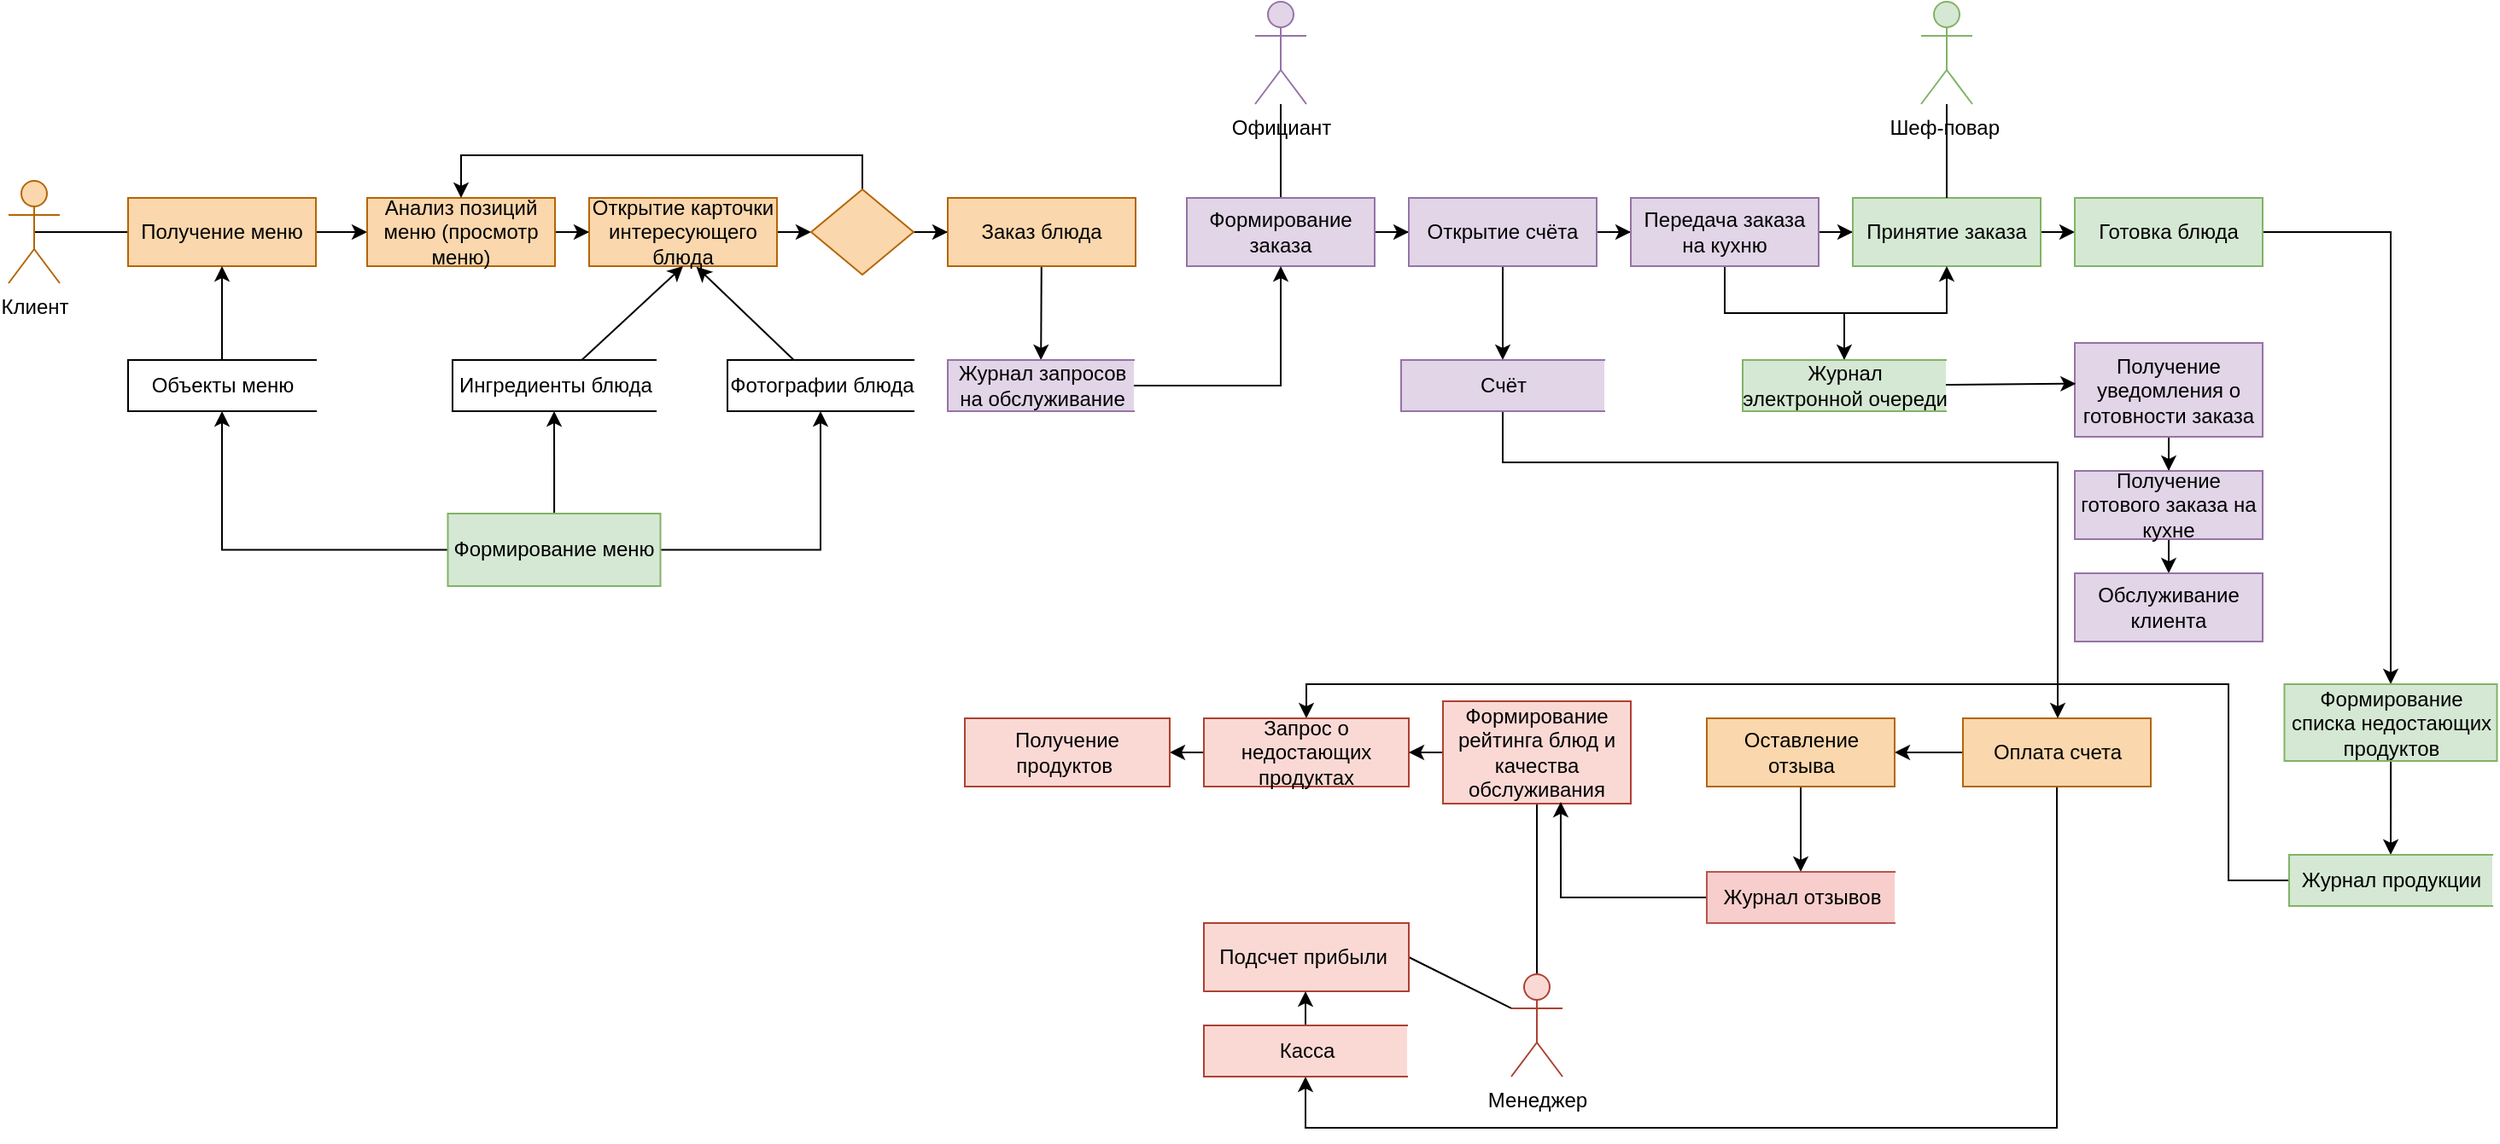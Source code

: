 <mxfile version="15.4.3" type="github">
  <diagram id="nGhzScu0w4sPOhvbiOy2" name="Page-1">
    <mxGraphModel dx="965" dy="561" grid="1" gridSize="10" guides="1" tooltips="1" connect="1" arrows="1" fold="1" page="1" pageScale="1" pageWidth="827" pageHeight="1169" math="0" shadow="0">
      <root>
        <mxCell id="0" />
        <mxCell id="1" parent="0" />
        <mxCell id="5d1MTNIgyIdPS4blu5-G-6" style="edgeStyle=orthogonalEdgeStyle;rounded=0;orthogonalLoop=1;jettySize=auto;html=1;exitX=0.5;exitY=0.5;exitDx=0;exitDy=0;exitPerimeter=0;endArrow=none;endFill=0;strokeColor=default;" parent="1" source="5d1MTNIgyIdPS4blu5-G-1" target="5d1MTNIgyIdPS4blu5-G-3" edge="1">
          <mxGeometry relative="1" as="geometry" />
        </mxCell>
        <mxCell id="5d1MTNIgyIdPS4blu5-G-1" value="Клиент" style="shape=umlActor;verticalLabelPosition=bottom;verticalAlign=top;html=1;outlineConnect=0;fillColor=#fad7ac;strokeColor=#b46504;" parent="1" vertex="1">
          <mxGeometry x="100" y="205" width="30" height="60" as="geometry" />
        </mxCell>
        <mxCell id="5d1MTNIgyIdPS4blu5-G-10" value="" style="edgeStyle=orthogonalEdgeStyle;rounded=0;orthogonalLoop=1;jettySize=auto;html=1;endArrow=classic;endFill=1;strokeColor=default;" parent="1" source="5d1MTNIgyIdPS4blu5-G-3" target="5d1MTNIgyIdPS4blu5-G-9" edge="1">
          <mxGeometry relative="1" as="geometry" />
        </mxCell>
        <mxCell id="5d1MTNIgyIdPS4blu5-G-3" value="Получение меню" style="rounded=0;whiteSpace=wrap;html=1;fillColor=#fad7ac;strokeColor=#b46504;" parent="1" vertex="1">
          <mxGeometry x="170" y="215" width="110" height="40" as="geometry" />
        </mxCell>
        <mxCell id="5d1MTNIgyIdPS4blu5-G-12" value="" style="edgeStyle=orthogonalEdgeStyle;rounded=0;orthogonalLoop=1;jettySize=auto;html=1;endArrow=classic;endFill=1;strokeColor=default;" parent="1" source="5d1MTNIgyIdPS4blu5-G-9" target="5d1MTNIgyIdPS4blu5-G-11" edge="1">
          <mxGeometry relative="1" as="geometry" />
        </mxCell>
        <mxCell id="5d1MTNIgyIdPS4blu5-G-9" value="Анализ позиций меню (просмотр меню)" style="rounded=0;whiteSpace=wrap;html=1;fillColor=#fad7ac;strokeColor=#b46504;" parent="1" vertex="1">
          <mxGeometry x="310" y="215" width="110" height="40" as="geometry" />
        </mxCell>
        <mxCell id="5d1MTNIgyIdPS4blu5-G-18" style="edgeStyle=orthogonalEdgeStyle;rounded=0;orthogonalLoop=1;jettySize=auto;html=1;exitX=1;exitY=0.5;exitDx=0;exitDy=0;entryX=0;entryY=0.5;entryDx=0;entryDy=0;endArrow=classic;endFill=1;strokeColor=default;" parent="1" source="5d1MTNIgyIdPS4blu5-G-11" target="5d1MTNIgyIdPS4blu5-G-14" edge="1">
          <mxGeometry relative="1" as="geometry" />
        </mxCell>
        <mxCell id="5d1MTNIgyIdPS4blu5-G-11" value="Открытие карточки интересующего блюда" style="rounded=0;whiteSpace=wrap;html=1;fillColor=#fad7ac;strokeColor=#b46504;" parent="1" vertex="1">
          <mxGeometry x="440" y="215" width="110" height="40" as="geometry" />
        </mxCell>
        <mxCell id="5d1MTNIgyIdPS4blu5-G-15" style="edgeStyle=orthogonalEdgeStyle;rounded=0;orthogonalLoop=1;jettySize=auto;html=1;exitX=0.5;exitY=0;exitDx=0;exitDy=0;entryX=0.5;entryY=0;entryDx=0;entryDy=0;endArrow=classic;endFill=1;strokeColor=default;" parent="1" source="5d1MTNIgyIdPS4blu5-G-14" target="5d1MTNIgyIdPS4blu5-G-9" edge="1">
          <mxGeometry relative="1" as="geometry" />
        </mxCell>
        <mxCell id="5d1MTNIgyIdPS4blu5-G-19" style="edgeStyle=orthogonalEdgeStyle;rounded=0;orthogonalLoop=1;jettySize=auto;html=1;exitX=1;exitY=0.5;exitDx=0;exitDy=0;endArrow=classic;endFill=1;strokeColor=default;" parent="1" source="5d1MTNIgyIdPS4blu5-G-14" target="5d1MTNIgyIdPS4blu5-G-16" edge="1">
          <mxGeometry relative="1" as="geometry" />
        </mxCell>
        <mxCell id="5d1MTNIgyIdPS4blu5-G-14" value="" style="rhombus;whiteSpace=wrap;html=1;rounded=0;fillColor=#fad7ac;strokeColor=#b46504;" parent="1" vertex="1">
          <mxGeometry x="570" y="210" width="60" height="50" as="geometry" />
        </mxCell>
        <mxCell id="tXcFCOacGo3yS5a86gHN-16" value="" style="edgeStyle=none;rounded=0;orthogonalLoop=1;jettySize=auto;html=1;" parent="1" source="5d1MTNIgyIdPS4blu5-G-16" target="tXcFCOacGo3yS5a86gHN-14" edge="1">
          <mxGeometry relative="1" as="geometry" />
        </mxCell>
        <mxCell id="5d1MTNIgyIdPS4blu5-G-16" value="Заказ блюда" style="rounded=0;whiteSpace=wrap;html=1;fillColor=#fad7ac;strokeColor=#b46504;" parent="1" vertex="1">
          <mxGeometry x="650" y="215" width="110" height="40" as="geometry" />
        </mxCell>
        <mxCell id="5d1MTNIgyIdPS4blu5-G-62" value="" style="edgeStyle=orthogonalEdgeStyle;rounded=0;orthogonalLoop=1;jettySize=auto;html=1;endArrow=none;endFill=0;strokeColor=default;" parent="1" source="5d1MTNIgyIdPS4blu5-G-20" target="5d1MTNIgyIdPS4blu5-G-21" edge="1">
          <mxGeometry relative="1" as="geometry" />
        </mxCell>
        <mxCell id="5d1MTNIgyIdPS4blu5-G-20" value="Официант" style="shape=umlActor;verticalLabelPosition=bottom;verticalAlign=top;html=1;outlineConnect=0;rounded=0;fillColor=#e1d5e7;strokeColor=#9673a6;" parent="1" vertex="1">
          <mxGeometry x="830" y="100" width="30" height="60" as="geometry" />
        </mxCell>
        <mxCell id="5d1MTNIgyIdPS4blu5-G-24" style="edgeStyle=orthogonalEdgeStyle;rounded=0;orthogonalLoop=1;jettySize=auto;html=1;exitX=1;exitY=0.5;exitDx=0;exitDy=0;endArrow=classic;endFill=1;strokeColor=default;" parent="1" source="5d1MTNIgyIdPS4blu5-G-21" target="5d1MTNIgyIdPS4blu5-G-22" edge="1">
          <mxGeometry relative="1" as="geometry" />
        </mxCell>
        <mxCell id="5d1MTNIgyIdPS4blu5-G-21" value="Формирование заказа" style="rounded=0;whiteSpace=wrap;html=1;fillColor=#e1d5e7;strokeColor=#9673a6;" parent="1" vertex="1">
          <mxGeometry x="790" y="215" width="110" height="40" as="geometry" />
        </mxCell>
        <mxCell id="5d1MTNIgyIdPS4blu5-G-27" style="edgeStyle=orthogonalEdgeStyle;rounded=0;orthogonalLoop=1;jettySize=auto;html=1;exitX=1;exitY=0.5;exitDx=0;exitDy=0;endArrow=classic;endFill=1;strokeColor=default;" parent="1" source="5d1MTNIgyIdPS4blu5-G-22" target="5d1MTNIgyIdPS4blu5-G-25" edge="1">
          <mxGeometry relative="1" as="geometry" />
        </mxCell>
        <mxCell id="5i7k2K3RuOkxoXRuPaDP-1" style="edgeStyle=orthogonalEdgeStyle;rounded=0;orthogonalLoop=1;jettySize=auto;html=1;" parent="1" source="5d1MTNIgyIdPS4blu5-G-22" edge="1">
          <mxGeometry relative="1" as="geometry">
            <mxPoint x="975" y="310" as="targetPoint" />
          </mxGeometry>
        </mxCell>
        <mxCell id="5d1MTNIgyIdPS4blu5-G-22" value="Открытие счёта" style="rounded=0;whiteSpace=wrap;html=1;fillColor=#e1d5e7;strokeColor=#9673a6;" parent="1" vertex="1">
          <mxGeometry x="920" y="215" width="110" height="40" as="geometry" />
        </mxCell>
        <mxCell id="5d1MTNIgyIdPS4blu5-G-28" style="edgeStyle=orthogonalEdgeStyle;rounded=0;orthogonalLoop=1;jettySize=auto;html=1;exitX=1;exitY=0.5;exitDx=0;exitDy=0;endArrow=classic;endFill=1;strokeColor=default;" parent="1" source="5d1MTNIgyIdPS4blu5-G-25" target="5d1MTNIgyIdPS4blu5-G-26" edge="1">
          <mxGeometry relative="1" as="geometry" />
        </mxCell>
        <mxCell id="tXcFCOacGo3yS5a86gHN-19" value="" style="edgeStyle=orthogonalEdgeStyle;rounded=0;orthogonalLoop=1;jettySize=auto;html=1;" parent="1" source="5d1MTNIgyIdPS4blu5-G-25" target="tXcFCOacGo3yS5a86gHN-18" edge="1">
          <mxGeometry relative="1" as="geometry" />
        </mxCell>
        <mxCell id="5d1MTNIgyIdPS4blu5-G-25" value="Передача заказа на кухню" style="rounded=0;whiteSpace=wrap;html=1;fillColor=#e1d5e7;strokeColor=#9673a6;" parent="1" vertex="1">
          <mxGeometry x="1050" y="215" width="110" height="40" as="geometry" />
        </mxCell>
        <mxCell id="CcBVJNswqVSOJrU5NbKI-8" value="" style="edgeStyle=none;rounded=0;orthogonalLoop=1;jettySize=auto;html=1;startArrow=none;startFill=0;endArrow=classic;endFill=1;" edge="1" parent="1" source="5d1MTNIgyIdPS4blu5-G-26">
          <mxGeometry relative="1" as="geometry">
            <mxPoint x="1310" y="235" as="targetPoint" />
          </mxGeometry>
        </mxCell>
        <mxCell id="5d1MTNIgyIdPS4blu5-G-26" value="Принятие заказа" style="rounded=0;whiteSpace=wrap;html=1;fillColor=#d5e8d4;strokeColor=#82b366;" parent="1" vertex="1">
          <mxGeometry x="1180" y="215" width="110" height="40" as="geometry" />
        </mxCell>
        <mxCell id="5d1MTNIgyIdPS4blu5-G-65" style="edgeStyle=orthogonalEdgeStyle;rounded=0;orthogonalLoop=1;jettySize=auto;html=1;entryX=0.5;entryY=0;entryDx=0;entryDy=0;endArrow=classic;endFill=1;strokeColor=default;" parent="1" source="5d1MTNIgyIdPS4blu5-G-54" target="5d1MTNIgyIdPS4blu5-G-63" edge="1">
          <mxGeometry relative="1" as="geometry">
            <mxPoint x="1365" y="360" as="sourcePoint" />
          </mxGeometry>
        </mxCell>
        <mxCell id="5d1MTNIgyIdPS4blu5-G-54" value="Получение уведомления о готовности заказа" style="rounded=0;whiteSpace=wrap;html=1;fillColor=#e1d5e7;strokeColor=#9673a6;" parent="1" vertex="1">
          <mxGeometry x="1310" y="300" width="110" height="55" as="geometry" />
        </mxCell>
        <mxCell id="5d1MTNIgyIdPS4blu5-G-66" style="edgeStyle=orthogonalEdgeStyle;rounded=0;orthogonalLoop=1;jettySize=auto;html=1;exitX=0.5;exitY=1;exitDx=0;exitDy=0;entryX=0.5;entryY=0;entryDx=0;entryDy=0;endArrow=classic;endFill=1;strokeColor=default;" parent="1" source="5d1MTNIgyIdPS4blu5-G-63" target="5d1MTNIgyIdPS4blu5-G-64" edge="1">
          <mxGeometry relative="1" as="geometry" />
        </mxCell>
        <mxCell id="5d1MTNIgyIdPS4blu5-G-63" value="Получение готового заказа на кухне" style="rounded=0;whiteSpace=wrap;html=1;fillColor=#e1d5e7;strokeColor=#9673a6;" parent="1" vertex="1">
          <mxGeometry x="1310" y="375" width="110" height="40" as="geometry" />
        </mxCell>
        <mxCell id="5d1MTNIgyIdPS4blu5-G-64" value="Обслуживание клиента" style="rounded=0;whiteSpace=wrap;html=1;fillColor=#e1d5e7;strokeColor=#9673a6;" parent="1" vertex="1">
          <mxGeometry x="1310" y="435" width="110" height="40" as="geometry" />
        </mxCell>
        <mxCell id="5d1MTNIgyIdPS4blu5-G-70" style="edgeStyle=orthogonalEdgeStyle;rounded=0;orthogonalLoop=1;jettySize=auto;html=1;exitX=0;exitY=0.5;exitDx=0;exitDy=0;endArrow=classic;endFill=1;strokeColor=default;" parent="1" source="5d1MTNIgyIdPS4blu5-G-67" target="5d1MTNIgyIdPS4blu5-G-69" edge="1">
          <mxGeometry relative="1" as="geometry" />
        </mxCell>
        <mxCell id="CcBVJNswqVSOJrU5NbKI-20" style="edgeStyle=orthogonalEdgeStyle;rounded=0;orthogonalLoop=1;jettySize=auto;html=1;entryX=0.5;entryY=1;entryDx=0;entryDy=0;startArrow=none;startFill=0;endArrow=classic;endFill=1;" edge="1" parent="1" source="5d1MTNIgyIdPS4blu5-G-67" target="tXcFCOacGo3yS5a86gHN-34">
          <mxGeometry relative="1" as="geometry">
            <Array as="points">
              <mxPoint x="1300" y="760" />
              <mxPoint x="860" y="760" />
            </Array>
          </mxGeometry>
        </mxCell>
        <mxCell id="5d1MTNIgyIdPS4blu5-G-67" value="Оплата счета" style="rounded=0;whiteSpace=wrap;html=1;fillColor=#fad7ac;strokeColor=#b46504;" parent="1" vertex="1">
          <mxGeometry x="1244.5" y="520" width="110" height="40" as="geometry" />
        </mxCell>
        <mxCell id="tXcFCOacGo3yS5a86gHN-28" value="" style="edgeStyle=orthogonalEdgeStyle;rounded=0;orthogonalLoop=1;jettySize=auto;html=1;" parent="1" source="5d1MTNIgyIdPS4blu5-G-69" target="tXcFCOacGo3yS5a86gHN-27" edge="1">
          <mxGeometry relative="1" as="geometry" />
        </mxCell>
        <mxCell id="5d1MTNIgyIdPS4blu5-G-69" value="Оставление отзыва" style="rounded=0;whiteSpace=wrap;html=1;fillColor=#fad7ac;strokeColor=#b46504;" parent="1" vertex="1">
          <mxGeometry x="1094.5" y="520" width="110" height="40" as="geometry" />
        </mxCell>
        <mxCell id="5d1MTNIgyIdPS4blu5-G-78" value="" style="edgeStyle=orthogonalEdgeStyle;rounded=0;orthogonalLoop=1;jettySize=auto;html=1;endArrow=none;endFill=0;strokeColor=default;" parent="1" source="5d1MTNIgyIdPS4blu5-G-71" edge="1">
          <mxGeometry relative="1" as="geometry">
            <mxPoint x="995" y="570" as="targetPoint" />
          </mxGeometry>
        </mxCell>
        <mxCell id="CcBVJNswqVSOJrU5NbKI-1" style="rounded=0;orthogonalLoop=1;jettySize=auto;html=1;exitX=0;exitY=0.333;exitDx=0;exitDy=0;exitPerimeter=0;entryX=1;entryY=0.5;entryDx=0;entryDy=0;endArrow=none;endFill=0;" edge="1" parent="1" source="5d1MTNIgyIdPS4blu5-G-71" target="5d1MTNIgyIdPS4blu5-G-96">
          <mxGeometry relative="1" as="geometry" />
        </mxCell>
        <mxCell id="5d1MTNIgyIdPS4blu5-G-71" value="Менеджер" style="shape=umlActor;verticalLabelPosition=bottom;verticalAlign=top;html=1;outlineConnect=0;rounded=0;fillColor=#fad9d5;strokeColor=#ae4132;" parent="1" vertex="1">
          <mxGeometry x="980" y="670" width="30" height="60" as="geometry" />
        </mxCell>
        <mxCell id="5d1MTNIgyIdPS4blu5-G-82" style="edgeStyle=orthogonalEdgeStyle;rounded=0;orthogonalLoop=1;jettySize=auto;html=1;exitX=0;exitY=0.5;exitDx=0;exitDy=0;entryX=1;entryY=0.5;entryDx=0;entryDy=0;endArrow=classic;endFill=1;strokeColor=default;" parent="1" source="5d1MTNIgyIdPS4blu5-G-79" edge="1">
          <mxGeometry relative="1" as="geometry">
            <mxPoint x="780" y="540" as="targetPoint" />
          </mxGeometry>
        </mxCell>
        <mxCell id="CcBVJNswqVSOJrU5NbKI-19" style="edgeStyle=orthogonalEdgeStyle;rounded=0;orthogonalLoop=1;jettySize=auto;html=1;entryX=0;entryY=0.5;entryDx=0;entryDy=0;startArrow=classic;startFill=1;endArrow=none;endFill=0;" edge="1" parent="1" source="5d1MTNIgyIdPS4blu5-G-79" target="CcBVJNswqVSOJrU5NbKI-16">
          <mxGeometry relative="1" as="geometry">
            <Array as="points">
              <mxPoint x="860" y="500" />
              <mxPoint x="1400" y="500" />
              <mxPoint x="1400" y="615" />
            </Array>
          </mxGeometry>
        </mxCell>
        <mxCell id="5d1MTNIgyIdPS4blu5-G-79" value="Запрос о недостающих продуктах" style="rounded=0;whiteSpace=wrap;html=1;fillColor=#fad9d5;strokeColor=#ae4132;" parent="1" vertex="1">
          <mxGeometry x="800" y="520" width="120" height="40" as="geometry" />
        </mxCell>
        <mxCell id="5d1MTNIgyIdPS4blu5-G-94" style="edgeStyle=none;rounded=0;orthogonalLoop=1;jettySize=auto;html=1;exitX=0;exitY=0.5;exitDx=0;exitDy=0;endArrow=classic;endFill=1;strokeColor=default;" parent="1" source="5d1MTNIgyIdPS4blu5-G-83" target="5d1MTNIgyIdPS4blu5-G-79" edge="1">
          <mxGeometry relative="1" as="geometry" />
        </mxCell>
        <mxCell id="5d1MTNIgyIdPS4blu5-G-83" value="Формирование рейтинга блюд и качества обслуживания" style="rounded=0;whiteSpace=wrap;html=1;fillColor=#fad9d5;strokeColor=#ae4132;" parent="1" vertex="1">
          <mxGeometry x="940" y="510" width="110" height="60" as="geometry" />
        </mxCell>
        <mxCell id="5d1MTNIgyIdPS4blu5-G-92" value="&lt;span style=&quot;font-weight: normal&quot;&gt;Получение продуктов&amp;nbsp;&lt;/span&gt;" style="rounded=0;whiteSpace=wrap;html=1;fillColor=#fad9d5;strokeColor=#ae4132;fontStyle=1" parent="1" vertex="1">
          <mxGeometry x="660" y="520" width="120" height="40" as="geometry" />
        </mxCell>
        <mxCell id="5d1MTNIgyIdPS4blu5-G-96" value="&lt;span style=&quot;font-weight: normal&quot;&gt;Подсчет прибыли&amp;nbsp;&lt;/span&gt;" style="rounded=0;whiteSpace=wrap;html=1;fillColor=#fad9d5;strokeColor=#ae4132;fontStyle=1" parent="1" vertex="1">
          <mxGeometry x="800" y="640" width="120" height="40" as="geometry" />
        </mxCell>
        <mxCell id="tXcFCOacGo3yS5a86gHN-4" value="" style="edgeStyle=orthogonalEdgeStyle;rounded=0;orthogonalLoop=1;jettySize=auto;html=1;" parent="1" source="tXcFCOacGo3yS5a86gHN-1" target="5d1MTNIgyIdPS4blu5-G-3" edge="1">
          <mxGeometry relative="1" as="geometry" />
        </mxCell>
        <mxCell id="tXcFCOacGo3yS5a86gHN-1" value="Объекты меню" style="html=1;dashed=0;whitespace=wrap;shape=partialRectangle;right=0;" parent="1" vertex="1">
          <mxGeometry x="170" y="310" width="110" height="30" as="geometry" />
        </mxCell>
        <mxCell id="tXcFCOacGo3yS5a86gHN-11" style="rounded=0;orthogonalLoop=1;jettySize=auto;html=1;entryX=0.5;entryY=1;entryDx=0;entryDy=0;" parent="1" source="tXcFCOacGo3yS5a86gHN-8" target="5d1MTNIgyIdPS4blu5-G-11" edge="1">
          <mxGeometry relative="1" as="geometry" />
        </mxCell>
        <mxCell id="tXcFCOacGo3yS5a86gHN-8" value="Ингредиенты блюда" style="html=1;dashed=0;whitespace=wrap;shape=partialRectangle;right=0;" parent="1" vertex="1">
          <mxGeometry x="360" y="310" width="119" height="30" as="geometry" />
        </mxCell>
        <mxCell id="tXcFCOacGo3yS5a86gHN-13" style="edgeStyle=none;rounded=0;orthogonalLoop=1;jettySize=auto;html=1;entryX=0.571;entryY=1.008;entryDx=0;entryDy=0;entryPerimeter=0;" parent="1" source="tXcFCOacGo3yS5a86gHN-9" target="5d1MTNIgyIdPS4blu5-G-11" edge="1">
          <mxGeometry relative="1" as="geometry" />
        </mxCell>
        <mxCell id="tXcFCOacGo3yS5a86gHN-9" value="Фотографии блюда" style="html=1;dashed=0;whitespace=wrap;shape=partialRectangle;right=0;" parent="1" vertex="1">
          <mxGeometry x="521" y="310" width="109" height="30" as="geometry" />
        </mxCell>
        <mxCell id="tXcFCOacGo3yS5a86gHN-17" style="edgeStyle=orthogonalEdgeStyle;rounded=0;orthogonalLoop=1;jettySize=auto;html=1;entryX=0.5;entryY=1;entryDx=0;entryDy=0;" parent="1" source="tXcFCOacGo3yS5a86gHN-14" target="5d1MTNIgyIdPS4blu5-G-21" edge="1">
          <mxGeometry relative="1" as="geometry" />
        </mxCell>
        <mxCell id="tXcFCOacGo3yS5a86gHN-14" value="Журнал запросов&lt;br&gt;на обслуживание" style="html=1;dashed=0;whitespace=wrap;shape=partialRectangle;right=0;fillColor=#e1d5e7;strokeColor=#9673a6;" parent="1" vertex="1">
          <mxGeometry x="650" y="310" width="109" height="30" as="geometry" />
        </mxCell>
        <mxCell id="tXcFCOacGo3yS5a86gHN-15" style="edgeStyle=none;rounded=0;orthogonalLoop=1;jettySize=auto;html=1;exitX=0.5;exitY=0;exitDx=0;exitDy=0;" parent="1" source="tXcFCOacGo3yS5a86gHN-9" target="tXcFCOacGo3yS5a86gHN-9" edge="1">
          <mxGeometry relative="1" as="geometry" />
        </mxCell>
        <mxCell id="tXcFCOacGo3yS5a86gHN-23" style="edgeStyle=orthogonalEdgeStyle;rounded=0;orthogonalLoop=1;jettySize=auto;html=1;entryX=0.5;entryY=1;entryDx=0;entryDy=0;" parent="1" source="tXcFCOacGo3yS5a86gHN-18" target="5d1MTNIgyIdPS4blu5-G-26" edge="1">
          <mxGeometry relative="1" as="geometry" />
        </mxCell>
        <mxCell id="CcBVJNswqVSOJrU5NbKI-13" style="edgeStyle=none;rounded=0;orthogonalLoop=1;jettySize=auto;html=1;startArrow=none;startFill=0;endArrow=classic;endFill=1;entryX=0.006;entryY=0.434;entryDx=0;entryDy=0;entryPerimeter=0;" edge="1" parent="1" source="tXcFCOacGo3yS5a86gHN-18" target="5d1MTNIgyIdPS4blu5-G-54">
          <mxGeometry relative="1" as="geometry">
            <mxPoint x="1300" y="325" as="targetPoint" />
          </mxGeometry>
        </mxCell>
        <mxCell id="tXcFCOacGo3yS5a86gHN-18" value="Журнал &lt;br&gt;электронной очереди" style="html=1;dashed=0;whitespace=wrap;shape=partialRectangle;right=0;fillColor=#d5e8d4;strokeColor=#82b366;" parent="1" vertex="1">
          <mxGeometry x="1115.5" y="310" width="119" height="30" as="geometry" />
        </mxCell>
        <mxCell id="tXcFCOacGo3yS5a86gHN-29" style="edgeStyle=orthogonalEdgeStyle;rounded=0;orthogonalLoop=1;jettySize=auto;html=1;entryX=0.627;entryY=0.983;entryDx=0;entryDy=0;entryPerimeter=0;" parent="1" source="tXcFCOacGo3yS5a86gHN-27" target="5d1MTNIgyIdPS4blu5-G-83" edge="1">
          <mxGeometry relative="1" as="geometry" />
        </mxCell>
        <mxCell id="tXcFCOacGo3yS5a86gHN-27" value="Журнал отзывов" style="html=1;dashed=0;whitespace=wrap;shape=partialRectangle;right=0;fillColor=#f8cecc;strokeColor=#b85450;" parent="1" vertex="1">
          <mxGeometry x="1094.5" y="610" width="110" height="30" as="geometry" />
        </mxCell>
        <mxCell id="tXcFCOacGo3yS5a86gHN-35" value="" style="edgeStyle=orthogonalEdgeStyle;rounded=0;orthogonalLoop=1;jettySize=auto;html=1;" parent="1" source="tXcFCOacGo3yS5a86gHN-34" target="5d1MTNIgyIdPS4blu5-G-96" edge="1">
          <mxGeometry relative="1" as="geometry" />
        </mxCell>
        <mxCell id="tXcFCOacGo3yS5a86gHN-34" value="Касса" style="html=1;dashed=0;whitespace=wrap;shape=partialRectangle;right=0;fillColor=#fad9d5;strokeColor=#ae4132;" parent="1" vertex="1">
          <mxGeometry x="800" y="700" width="119" height="30" as="geometry" />
        </mxCell>
        <mxCell id="CcBVJNswqVSOJrU5NbKI-4" style="edgeStyle=none;rounded=0;orthogonalLoop=1;jettySize=auto;html=1;entryX=0.5;entryY=0;entryDx=0;entryDy=0;endArrow=none;endFill=0;" edge="1" parent="1" source="CcBVJNswqVSOJrU5NbKI-2" target="5d1MTNIgyIdPS4blu5-G-26">
          <mxGeometry relative="1" as="geometry" />
        </mxCell>
        <mxCell id="CcBVJNswqVSOJrU5NbKI-2" value="Шеф-повар&amp;nbsp;" style="shape=umlActor;verticalLabelPosition=bottom;verticalAlign=top;html=1;outlineConnect=0;fillColor=#d5e8d4;strokeColor=#82b366;" vertex="1" parent="1">
          <mxGeometry x="1220" y="100" width="30" height="60" as="geometry" />
        </mxCell>
        <mxCell id="CcBVJNswqVSOJrU5NbKI-15" style="edgeStyle=orthogonalEdgeStyle;rounded=0;orthogonalLoop=1;jettySize=auto;html=1;entryX=0.5;entryY=0;entryDx=0;entryDy=0;startArrow=none;startFill=0;endArrow=classic;endFill=1;" edge="1" parent="1" source="CcBVJNswqVSOJrU5NbKI-9" target="CcBVJNswqVSOJrU5NbKI-14">
          <mxGeometry relative="1" as="geometry" />
        </mxCell>
        <mxCell id="CcBVJNswqVSOJrU5NbKI-9" value="Готовка блюда" style="rounded=0;whiteSpace=wrap;html=1;fillColor=#d5e8d4;strokeColor=#82b366;" vertex="1" parent="1">
          <mxGeometry x="1310" y="215" width="110" height="40" as="geometry" />
        </mxCell>
        <mxCell id="CcBVJNswqVSOJrU5NbKI-17" value="" style="edgeStyle=orthogonalEdgeStyle;rounded=0;orthogonalLoop=1;jettySize=auto;html=1;startArrow=none;startFill=0;endArrow=classic;endFill=1;" edge="1" parent="1" source="CcBVJNswqVSOJrU5NbKI-14" target="CcBVJNswqVSOJrU5NbKI-16">
          <mxGeometry relative="1" as="geometry" />
        </mxCell>
        <mxCell id="CcBVJNswqVSOJrU5NbKI-14" value="Формирование списка недостающих продуктов" style="rounded=0;whiteSpace=wrap;html=1;fillColor=#d5e8d4;strokeColor=#82b366;" vertex="1" parent="1">
          <mxGeometry x="1432.75" y="500" width="124.5" height="45" as="geometry" />
        </mxCell>
        <mxCell id="CcBVJNswqVSOJrU5NbKI-16" value="Журнал продукции" style="html=1;dashed=0;whitespace=wrap;shape=partialRectangle;right=0;fillColor=#d5e8d4;strokeColor=#82b366;" vertex="1" parent="1">
          <mxGeometry x="1435.5" y="600" width="119" height="30" as="geometry" />
        </mxCell>
        <mxCell id="CcBVJNswqVSOJrU5NbKI-22" style="edgeStyle=orthogonalEdgeStyle;rounded=0;orthogonalLoop=1;jettySize=auto;html=1;startArrow=none;startFill=0;endArrow=classic;endFill=1;" edge="1" parent="1" source="CcBVJNswqVSOJrU5NbKI-21" target="5d1MTNIgyIdPS4blu5-G-67">
          <mxGeometry relative="1" as="geometry">
            <Array as="points">
              <mxPoint x="975" y="370" />
              <mxPoint x="1300" y="370" />
            </Array>
          </mxGeometry>
        </mxCell>
        <mxCell id="CcBVJNswqVSOJrU5NbKI-21" value="Счёт" style="html=1;dashed=0;whitespace=wrap;shape=partialRectangle;right=0;fillColor=#e1d5e7;strokeColor=#9673a6;" vertex="1" parent="1">
          <mxGeometry x="915.5" y="310" width="119" height="30" as="geometry" />
        </mxCell>
        <mxCell id="CcBVJNswqVSOJrU5NbKI-25" value="" style="edgeStyle=orthogonalEdgeStyle;rounded=0;orthogonalLoop=1;jettySize=auto;html=1;startArrow=none;startFill=0;endArrow=classic;endFill=1;" edge="1" parent="1" source="CcBVJNswqVSOJrU5NbKI-24" target="tXcFCOacGo3yS5a86gHN-8">
          <mxGeometry relative="1" as="geometry" />
        </mxCell>
        <mxCell id="CcBVJNswqVSOJrU5NbKI-26" style="edgeStyle=orthogonalEdgeStyle;rounded=0;orthogonalLoop=1;jettySize=auto;html=1;entryX=0.5;entryY=1;entryDx=0;entryDy=0;startArrow=none;startFill=0;endArrow=classic;endFill=1;" edge="1" parent="1" source="CcBVJNswqVSOJrU5NbKI-24" target="tXcFCOacGo3yS5a86gHN-1">
          <mxGeometry relative="1" as="geometry" />
        </mxCell>
        <mxCell id="CcBVJNswqVSOJrU5NbKI-27" style="edgeStyle=orthogonalEdgeStyle;rounded=0;orthogonalLoop=1;jettySize=auto;html=1;entryX=0.5;entryY=1;entryDx=0;entryDy=0;startArrow=none;startFill=0;endArrow=classic;endFill=1;" edge="1" parent="1" source="CcBVJNswqVSOJrU5NbKI-24" target="tXcFCOacGo3yS5a86gHN-9">
          <mxGeometry relative="1" as="geometry" />
        </mxCell>
        <mxCell id="CcBVJNswqVSOJrU5NbKI-24" value="Формирование меню" style="rounded=0;whiteSpace=wrap;html=1;fillColor=#d5e8d4;strokeColor=#82b366;" vertex="1" parent="1">
          <mxGeometry x="357.25" y="400" width="124.5" height="42.5" as="geometry" />
        </mxCell>
      </root>
    </mxGraphModel>
  </diagram>
</mxfile>
